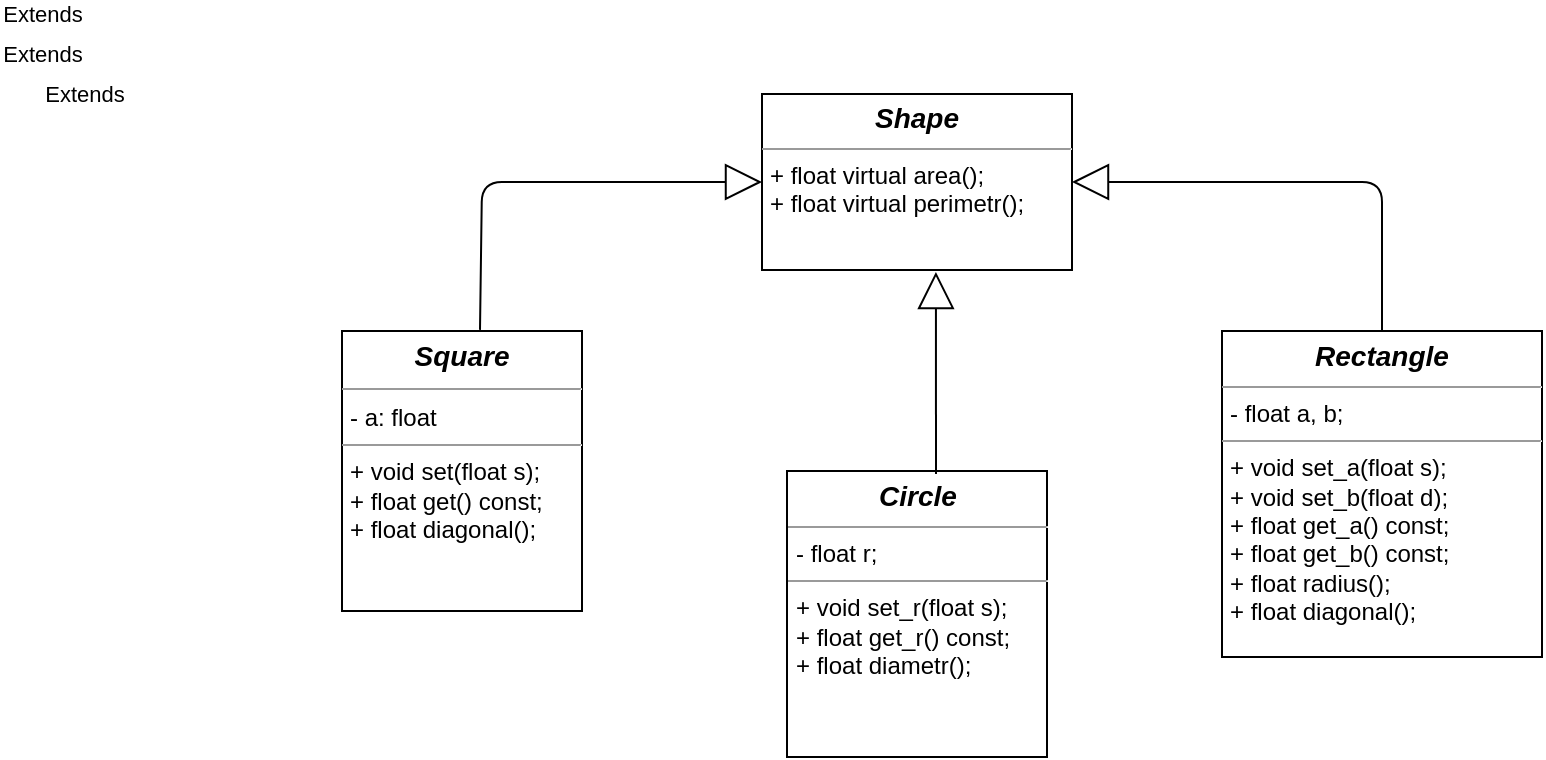 <mxfile version="12.2.7" type="device" pages="2"><diagram name="Page-1" id="c4acf3e9-155e-7222-9cf6-157b1a14988f"><mxGraphModel dx="1704" dy="1568" grid="1" gridSize="10" guides="1" tooltips="1" connect="1" arrows="1" fold="1" page="1" pageScale="1" pageWidth="850" pageHeight="1100" background="#ffffff" math="0" shadow="0"><root><mxCell id="0"/><mxCell id="1" parent="0"/><mxCell id="5d2195bd80daf111-15" value="&lt;p style=&quot;margin: 4px 0px 0px ; text-align: center ; font-size: 14px&quot;&gt;&lt;font style=&quot;font-size: 14px&quot;&gt;&lt;b&gt;&lt;i&gt;Square&lt;/i&gt;&lt;br&gt;&lt;/b&gt;&lt;/font&gt;&lt;/p&gt;&lt;hr size=&quot;1&quot; style=&quot;font-size: 14px&quot;&gt;&lt;p style=&quot;margin: 0px ; margin-left: 4px&quot;&gt;- a: float&amp;nbsp;&lt;br&gt;&lt;/p&gt;&lt;hr size=&quot;1&quot;&gt;&lt;p style=&quot;margin: 0px ; margin-left: 4px&quot;&gt;+&amp;nbsp;void set(float s);&amp;nbsp;&lt;br&gt;+ float get() const;&lt;/p&gt;&lt;p style=&quot;margin: 0px ; margin-left: 4px&quot;&gt;+&amp;nbsp;float diagonal();&lt;/p&gt;" style="verticalAlign=top;align=left;overflow=fill;fontSize=12;fontFamily=Helvetica;html=1;rounded=0;shadow=0;comic=0;labelBackgroundColor=none;strokeWidth=1" parent="1" vertex="1"><mxGeometry x="130" y="158.5" width="120" height="140" as="geometry"/></mxCell><mxCell id="5d2195bd80daf111-19" value="&lt;p style=&quot;margin: 0px ; margin-top: 4px ; text-align: center&quot;&gt;&lt;i&gt;&lt;b&gt;&lt;font style=&quot;font-size: 14px&quot;&gt;Shape&lt;/font&gt;&lt;/b&gt;&lt;/i&gt;&lt;/p&gt;&lt;hr size=&quot;1&quot;&gt;&lt;p style=&quot;margin: 0px ; margin-left: 4px&quot;&gt;+&amp;nbsp;float virtual area();&lt;br&gt;+&amp;nbsp;float virtual perimetr();&lt;/p&gt;" style="verticalAlign=top;align=left;overflow=fill;fontSize=12;fontFamily=Helvetica;html=1;rounded=0;shadow=0;comic=0;labelBackgroundColor=none;strokeWidth=1" parent="1" vertex="1"><mxGeometry x="340" y="40" width="155" height="88" as="geometry"/></mxCell><mxCell id="5d2195bd80daf111-20" value="&lt;p style=&quot;margin: 0px ; margin-top: 4px ; text-align: center&quot;&gt;&lt;i&gt;&lt;b&gt;&lt;font style=&quot;font-size: 14px&quot;&gt;Rectangle&lt;/font&gt;&lt;/b&gt;&lt;/i&gt;&lt;br&gt;&lt;/p&gt;&lt;hr size=&quot;1&quot;&gt;&lt;p style=&quot;margin: 0px ; margin-left: 4px&quot;&gt;-&amp;nbsp;float a, b;&lt;/p&gt;&lt;hr size=&quot;1&quot;&gt;&lt;p style=&quot;margin: 0px ; margin-left: 4px&quot;&gt;+ void set_a(float s);&lt;/p&gt;&lt;p style=&quot;margin: 0px ; margin-left: 4px&quot;&gt;+ void set_b(float d);&lt;/p&gt;&lt;p style=&quot;margin: 0px ; margin-left: 4px&quot;&gt;+ float get_a() const;&lt;/p&gt;&lt;p style=&quot;margin: 0px ; margin-left: 4px&quot;&gt;+ float get_b() const;&lt;/p&gt;&lt;p style=&quot;margin: 0px ; margin-left: 4px&quot;&gt;+&amp;nbsp;float radius();&lt;/p&gt;&lt;p style=&quot;margin: 0px ; margin-left: 4px&quot;&gt;+&amp;nbsp;float diagonal();&lt;/p&gt;" style="verticalAlign=top;align=left;overflow=fill;fontSize=12;fontFamily=Helvetica;html=1;rounded=0;shadow=0;comic=0;labelBackgroundColor=none;strokeWidth=1" parent="1" vertex="1"><mxGeometry x="570" y="158.5" width="160" height="163" as="geometry"/></mxCell><mxCell id="ovHZSWIdP3DodvkYTBpr-4" value="&lt;p style=&quot;margin: 0px ; margin-top: 4px ; text-align: center&quot;&gt;&lt;i&gt;&lt;b&gt;&lt;font style=&quot;font-size: 14px&quot;&gt;Circle&lt;/font&gt;&lt;/b&gt;&lt;/i&gt;&lt;br&gt;&lt;/p&gt;&lt;hr size=&quot;1&quot;&gt;&lt;p style=&quot;margin: 0px ; margin-left: 4px&quot;&gt;- float r;&lt;/p&gt;&lt;hr size=&quot;1&quot;&gt;&lt;p style=&quot;margin: 0px ; margin-left: 4px&quot;&gt;&lt;span&gt;+ void set_r(float s);&lt;/span&gt;&lt;br&gt;&lt;/p&gt;&lt;p style=&quot;margin: 0px ; margin-left: 4px&quot;&gt;+ float get_r() const;&lt;/p&gt;&lt;p style=&quot;margin: 0px ; margin-left: 4px&quot;&gt;+&amp;nbsp;float diametr();&lt;/p&gt;" style="verticalAlign=top;align=left;overflow=fill;fontSize=12;fontFamily=Helvetica;html=1;rounded=0;shadow=0;comic=0;labelBackgroundColor=none;strokeWidth=1" vertex="1" parent="1"><mxGeometry x="352.5" y="228.5" width="130" height="143" as="geometry"/></mxCell><mxCell id="V0YU1bLwTX48P7MdjVhC-1" value="Extends" style="endArrow=block;endSize=16;endFill=0;html=1;entryX=0.561;entryY=1.011;entryDx=0;entryDy=0;entryPerimeter=0;" edge="1" parent="1" target="5d2195bd80daf111-19"><mxGeometry x="1" y="460" width="160" relative="1" as="geometry"><mxPoint x="427" y="230" as="sourcePoint"/><mxPoint x="340" y="170" as="targetPoint"/><mxPoint x="13" y="-109" as="offset"/></mxGeometry></mxCell><mxCell id="V0YU1bLwTX48P7MdjVhC-3" value="Extends" style="endArrow=block;endSize=16;endFill=0;html=1;entryX=0;entryY=0.5;entryDx=0;entryDy=0;exitX=0.575;exitY=-0.004;exitDx=0;exitDy=0;exitPerimeter=0;" edge="1" parent="1" source="5d2195bd80daf111-15" target="5d2195bd80daf111-19"><mxGeometry x="-0.309" y="235" width="160" relative="1" as="geometry"><mxPoint x="190" y="84" as="sourcePoint"/><mxPoint x="340" y="83.5" as="targetPoint"/><Array as="points"><mxPoint x="200" y="84"/></Array><mxPoint x="-220" y="151" as="offset"/></mxGeometry></mxCell><mxCell id="V0YU1bLwTX48P7MdjVhC-5" value="Extends" style="endArrow=block;endSize=16;endFill=0;html=1;entryX=1;entryY=0.5;entryDx=0;entryDy=0;exitX=0.5;exitY=0;exitDx=0;exitDy=0;" edge="1" parent="1" source="5d2195bd80daf111-20" target="5d2195bd80daf111-19"><mxGeometry x="1" y="-497" width="160" relative="1" as="geometry"><mxPoint x="720" y="84" as="sourcePoint"/><mxPoint x="530" y="120" as="targetPoint"/><Array as="points"><mxPoint x="650" y="84"/></Array><mxPoint x="-494" y="453" as="offset"/></mxGeometry></mxCell></root></mxGraphModel></diagram><diagram id="tiCivB4NYc_zX2X66Zvq" name="Page-2"><mxGraphModel dx="854" dy="468" grid="1" gridSize="10" guides="1" tooltips="1" connect="1" arrows="1" fold="1" page="1" pageScale="1" pageWidth="827" pageHeight="1169" math="0" shadow="0"><root><mxCell id="d-t00Ct_sjwjLAyqfjMM-0"/><mxCell id="d-t00Ct_sjwjLAyqfjMM-1" parent="d-t00Ct_sjwjLAyqfjMM-0"/></root></mxGraphModel></diagram></mxfile>